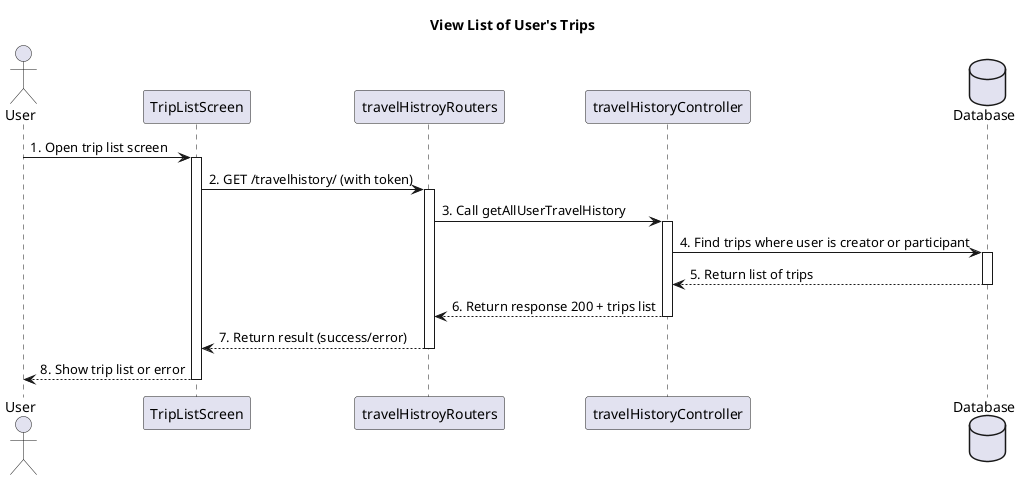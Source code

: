 @startuml
' Sequence diagram: View list of user's trips
' Flow: FE calls GET /travelhistory/ -> router -> controller -> model -> return result

title View List of User's Trips

actor User
participant TripListScreen
participant travelHistroyRouters
participant travelHistoryController
Database Database

User -> TripListScreen : 1. Open trip list screen
activate TripListScreen
TripListScreen -> travelHistroyRouters : 2. GET /travelhistory/ (with token)
activate travelHistroyRouters

travelHistroyRouters -> travelHistoryController : 3. Call getAllUserTravelHistory
activate travelHistoryController

travelHistoryController -> Database : 4. Find trips where user is creator or participant
activate Database
Database --> travelHistoryController : 5. Return list of trips
deactivate Database

travelHistoryController --> travelHistroyRouters : 6. Return response 200 + trips list
deactivate travelHistoryController

travelHistroyRouters --> TripListScreen : 7. Return result (success/error)
deactivate travelHistroyRouters

TripListScreen --> User : 8. Show trip list or error
deactivate TripListScreen

@enduml
